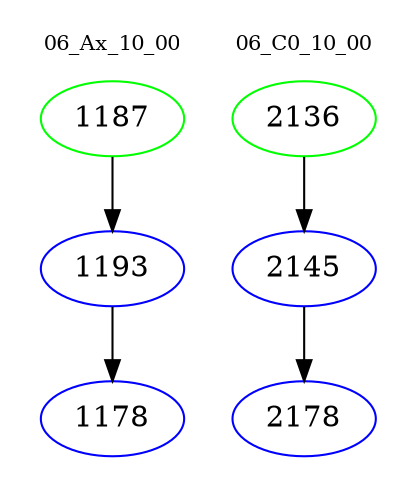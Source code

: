 digraph{
subgraph cluster_0 {
color = white
label = "06_Ax_10_00";
fontsize=10;
T0_1187 [label="1187", color="green"]
T0_1187 -> T0_1193 [color="black"]
T0_1193 [label="1193", color="blue"]
T0_1193 -> T0_1178 [color="black"]
T0_1178 [label="1178", color="blue"]
}
subgraph cluster_1 {
color = white
label = "06_C0_10_00";
fontsize=10;
T1_2136 [label="2136", color="green"]
T1_2136 -> T1_2145 [color="black"]
T1_2145 [label="2145", color="blue"]
T1_2145 -> T1_2178 [color="black"]
T1_2178 [label="2178", color="blue"]
}
}
